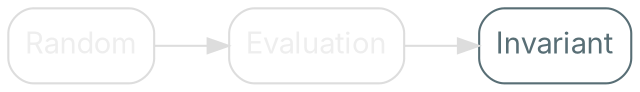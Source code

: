 digraph {
    bgcolor=transparent
    rankdir=LR

    // Default theme: enabled
    node[shape="rectangle" style="rounded,filled" color="#586E75" fillcolor="#ffffff" fontcolor="#586E75" fontname="Inter,Arial"]
    edge[color="#586E75" fontcolor="#000000" fontname="Inter,Arial" fontsize=11]

    Input[label="Random" color="#dddddd" fontcolor="#eeeeee"]
    Evaluation[color="#dddddd" fontcolor="#eeeeee"]
    Analysis[label="Invariant"]

    Input -> Evaluation[color="#dddddd"]
    Evaluation -> Analysis[color="#dddddd"]
}
